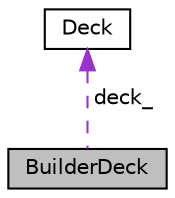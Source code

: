 digraph "BuilderDeck"
{
  edge [fontname="Helvetica",fontsize="10",labelfontname="Helvetica",labelfontsize="10"];
  node [fontname="Helvetica",fontsize="10",shape=record];
  Node1 [label="BuilderDeck",height=0.2,width=0.4,color="black", fillcolor="grey75", style="filled" fontcolor="black"];
  Node2 -> Node1 [dir="back",color="darkorchid3",fontsize="10",style="dashed",label=" deck_" ,fontname="Helvetica"];
  Node2 [label="Deck",height=0.2,width=0.4,color="black", fillcolor="white", style="filled",URL="$class_deck.html"];
}
